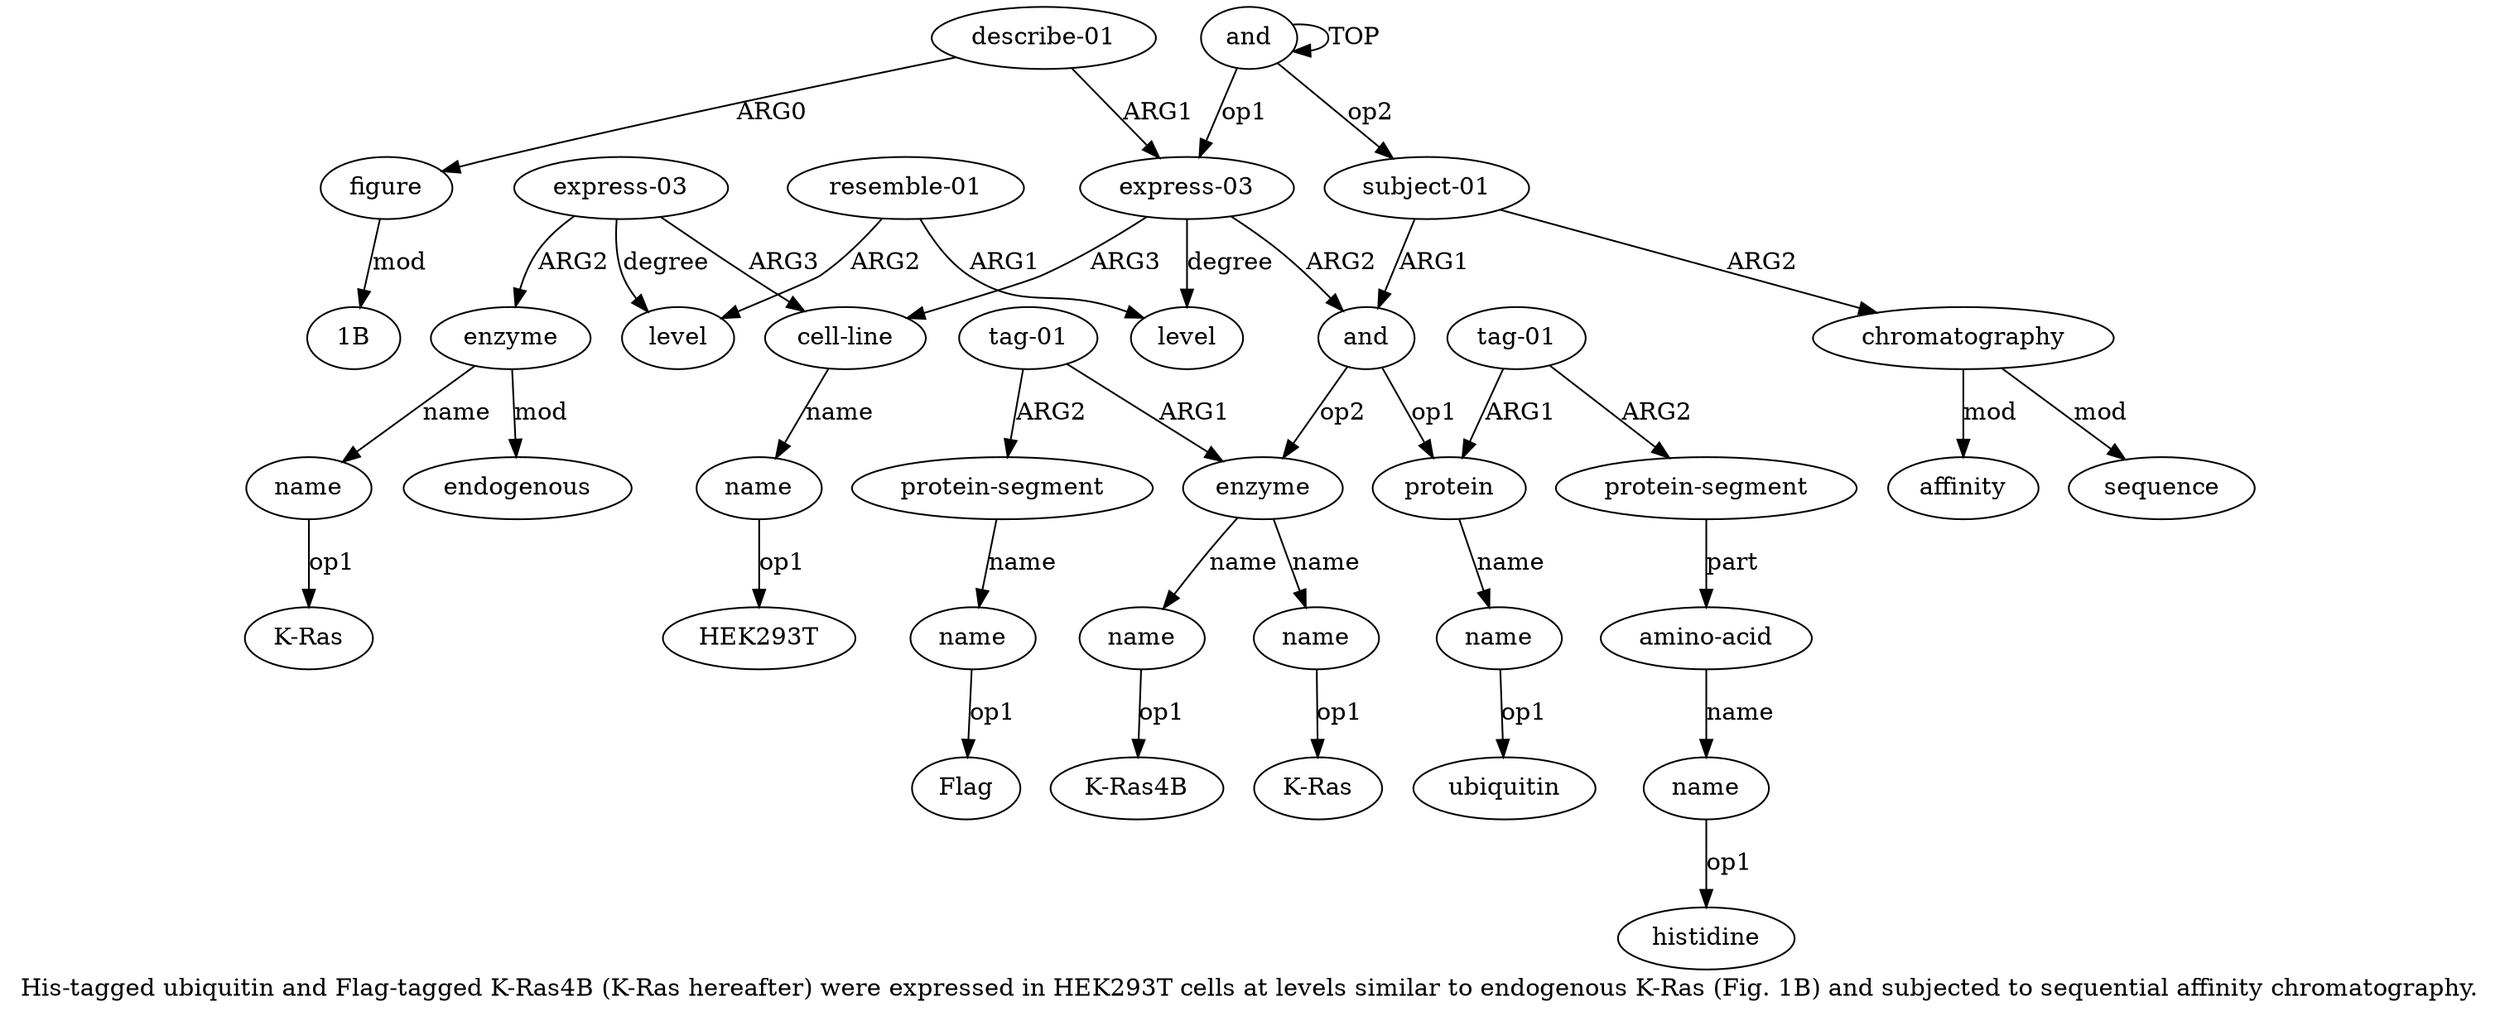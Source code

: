 digraph  {
	graph [label="His-tagged ubiquitin and Flag-tagged K-Ras4B (K-Ras hereafter) were expressed in HEK293T cells at levels similar to endogenous K-Ras (\
Fig. 1B) and subjected to sequential affinity chromatography."];
	node [label="\N"];
	a20	 [color=black,
		gold_ind=20,
		gold_label="express-03",
		label="express-03",
		test_ind=20,
		test_label="express-03"];
	a21	 [color=black,
		gold_ind=21,
		gold_label=enzyme,
		label=enzyme,
		test_ind=21,
		test_label=enzyme];
	a20 -> a21 [key=0,
	color=black,
	gold_label=ARG2,
	label=ARG2,
	test_label=ARG2];
a15 [color=black,
	gold_ind=15,
	gold_label="cell-line",
	label="cell-line",
	test_ind=15,
	test_label="cell-line"];
a20 -> a15 [key=0,
color=black,
gold_label=ARG3,
label=ARG3,
test_label=ARG3];
a19 [color=black,
gold_ind=19,
gold_label=level,
label=level,
test_ind=19,
test_label=level];
a20 -> a19 [key=0,
color=black,
gold_label=degree,
label=degree,
test_label=degree];
a22 [color=black,
gold_ind=22,
gold_label=name,
label=name,
test_ind=22,
test_label=name];
a21 -> a22 [key=0,
color=black,
gold_label=name,
label=name,
test_label=name];
a23 [color=black,
gold_ind=23,
gold_label=endogenous,
label=endogenous,
test_ind=23,
test_label=endogenous];
a21 -> a23 [key=0,
color=black,
gold_label=mod,
label=mod,
test_label=mod];
"a22 K-Ras" [color=black,
gold_ind=-1,
gold_label="K-Ras",
label="K-Ras",
test_ind=-1,
test_label="K-Ras"];
a22 -> "a22 K-Ras" [key=0,
color=black,
gold_label=op1,
label=op1,
test_label=op1];
a24 [color=black,
gold_ind=24,
gold_label="describe-01",
label="describe-01",
test_ind=24,
test_label="describe-01"];
a25 [color=black,
gold_ind=25,
gold_label=figure,
label=figure,
test_ind=25,
test_label=figure];
a24 -> a25 [key=0,
color=black,
gold_label=ARG0,
label=ARG0,
test_label=ARG0];
a1 [color=black,
gold_ind=1,
gold_label="express-03",
label="express-03",
test_ind=1,
test_label="express-03"];
a24 -> a1 [key=0,
color=black,
gold_label=ARG1,
label=ARG1,
test_label=ARG1];
"a25 1B" [color=black,
gold_ind=-1,
gold_label="1B",
label="1B",
test_ind=-1,
test_label="1B"];
a25 -> "a25 1B" [key=0,
color=black,
gold_label=mod,
label=mod,
test_label=mod];
a26 [color=black,
gold_ind=26,
gold_label="subject-01",
label="subject-01",
test_ind=26,
test_label="subject-01"];
a27 [color=black,
gold_ind=27,
gold_label=chromatography,
label=chromatography,
test_ind=27,
test_label=chromatography];
a26 -> a27 [key=0,
color=black,
gold_label=ARG2,
label=ARG2,
test_label=ARG2];
a2 [color=black,
gold_ind=2,
gold_label=and,
label=and,
test_ind=2,
test_label=and];
a26 -> a2 [key=0,
color=black,
gold_label=ARG1,
label=ARG1,
test_label=ARG1];
a28 [color=black,
gold_ind=28,
gold_label=affinity,
label=affinity,
test_ind=28,
test_label=affinity];
a27 -> a28 [key=0,
color=black,
gold_label=mod,
label=mod,
test_label=mod];
a29 [color=black,
gold_ind=29,
gold_label=sequence,
label=sequence,
test_ind=29,
test_label=sequence];
a27 -> a29 [key=0,
color=black,
gold_label=mod,
label=mod,
test_label=mod];
"a16 HEK293T" [color=black,
gold_ind=-1,
gold_label=HEK293T,
label=HEK293T,
test_ind=-1,
test_label=HEK293T];
"a11 K-Ras" [color=black,
gold_ind=-1,
gold_label="K-Ras",
label="K-Ras",
test_ind=-1,
test_label="K-Ras"];
a16 [color=black,
gold_ind=16,
gold_label=name,
label=name,
test_ind=16,
test_label=name];
a15 -> a16 [key=0,
color=black,
gold_label=name,
label=name,
test_label=name];
a14 [color=black,
gold_ind=14,
gold_label=name,
label=name,
test_ind=14,
test_label=name];
"a14 Flag" [color=black,
gold_ind=-1,
gold_label=Flag,
label=Flag,
test_ind=-1,
test_label=Flag];
a14 -> "a14 Flag" [key=0,
color=black,
gold_label=op1,
label=op1,
test_label=op1];
a17 [color=black,
gold_ind=17,
gold_label=level,
label=level,
test_ind=17,
test_label=level];
a16 -> "a16 HEK293T" [key=0,
color=black,
gold_label=op1,
label=op1,
test_label=op1];
a11 [color=black,
gold_ind=11,
gold_label=name,
label=name,
test_ind=11,
test_label=name];
a11 -> "a11 K-Ras" [key=0,
color=black,
gold_label=op1,
label=op1,
test_label=op1];
a10 [color=black,
gold_ind=10,
gold_label=name,
label=name,
test_ind=10,
test_label=name];
"a10 K-Ras4B" [color=black,
gold_ind=-1,
gold_label="K-Ras4B",
label="K-Ras4B",
test_ind=-1,
test_label="K-Ras4B"];
a10 -> "a10 K-Ras4B" [key=0,
color=black,
gold_label=op1,
label=op1,
test_label=op1];
a13 [color=black,
gold_ind=13,
gold_label="protein-segment",
label="protein-segment",
test_ind=13,
test_label="protein-segment"];
a13 -> a14 [key=0,
color=black,
gold_label=name,
label=name,
test_label=name];
a12 [color=black,
gold_ind=12,
gold_label="tag-01",
label="tag-01",
test_ind=12,
test_label="tag-01"];
a12 -> a13 [key=0,
color=black,
gold_label=ARG2,
label=ARG2,
test_label=ARG2];
a9 [color=black,
gold_ind=9,
gold_label=enzyme,
label=enzyme,
test_ind=9,
test_label=enzyme];
a12 -> a9 [key=0,
color=black,
gold_label=ARG1,
label=ARG1,
test_label=ARG1];
"a4 ubiquitin" [color=black,
gold_ind=-1,
gold_label=ubiquitin,
label=ubiquitin,
test_ind=-1,
test_label=ubiquitin];
a18 [color=black,
gold_ind=18,
gold_label="resemble-01",
label="resemble-01",
test_ind=18,
test_label="resemble-01"];
a18 -> a17 [key=0,
color=black,
gold_label=ARG1,
label=ARG1,
test_label=ARG1];
a18 -> a19 [key=0,
color=black,
gold_label=ARG2,
label=ARG2,
test_label=ARG2];
a1 -> a15 [key=0,
color=black,
gold_label=ARG3,
label=ARG3,
test_label=ARG3];
a1 -> a17 [key=0,
color=black,
gold_label=degree,
label=degree,
test_label=degree];
a1 -> a2 [key=0,
color=black,
gold_label=ARG2,
label=ARG2,
test_label=ARG2];
a0 [color=black,
gold_ind=0,
gold_label=and,
label=and,
test_ind=0,
test_label=and];
a0 -> a26 [key=0,
color=black,
gold_label=op2,
label=op2,
test_label=op2];
a0 -> a1 [key=0,
color=black,
gold_label=op1,
label=op1,
test_label=op1];
a0 -> a0 [key=0,
color=black,
gold_label=TOP,
label=TOP,
test_label=TOP];
a3 [color=black,
gold_ind=3,
gold_label=protein,
label=protein,
test_ind=3,
test_label=protein];
a4 [color=black,
gold_ind=4,
gold_label=name,
label=name,
test_ind=4,
test_label=name];
a3 -> a4 [key=0,
color=black,
gold_label=name,
label=name,
test_label=name];
a2 -> a3 [key=0,
color=black,
gold_label=op1,
label=op1,
test_label=op1];
a2 -> a9 [key=0,
color=black,
gold_label=op2,
label=op2,
test_label=op2];
a5 [color=black,
gold_ind=5,
gold_label="tag-01",
label="tag-01",
test_ind=5,
test_label="tag-01"];
a5 -> a3 [key=0,
color=black,
gold_label=ARG1,
label=ARG1,
test_label=ARG1];
a6 [color=black,
gold_ind=6,
gold_label="protein-segment",
label="protein-segment",
test_ind=6,
test_label="protein-segment"];
a5 -> a6 [key=0,
color=black,
gold_label=ARG2,
label=ARG2,
test_label=ARG2];
a4 -> "a4 ubiquitin" [key=0,
color=black,
gold_label=op1,
label=op1,
test_label=op1];
a7 [color=black,
gold_ind=7,
gold_label="amino-acid",
label="amino-acid",
test_ind=7,
test_label="amino-acid"];
a8 [color=black,
gold_ind=8,
gold_label=name,
label=name,
test_ind=8,
test_label=name];
a7 -> a8 [key=0,
color=black,
gold_label=name,
label=name,
test_label=name];
a6 -> a7 [key=0,
color=black,
gold_label=part,
label=part,
test_label=part];
a9 -> a11 [key=0,
color=black,
gold_label=name,
label=name,
test_label=name];
a9 -> a10 [key=0,
color=black,
gold_label=name,
label=name,
test_label=name];
"a8 histidine" [color=black,
gold_ind=-1,
gold_label=histidine,
label=histidine,
test_ind=-1,
test_label=histidine];
a8 -> "a8 histidine" [key=0,
color=black,
gold_label=op1,
label=op1,
test_label=op1];
}
